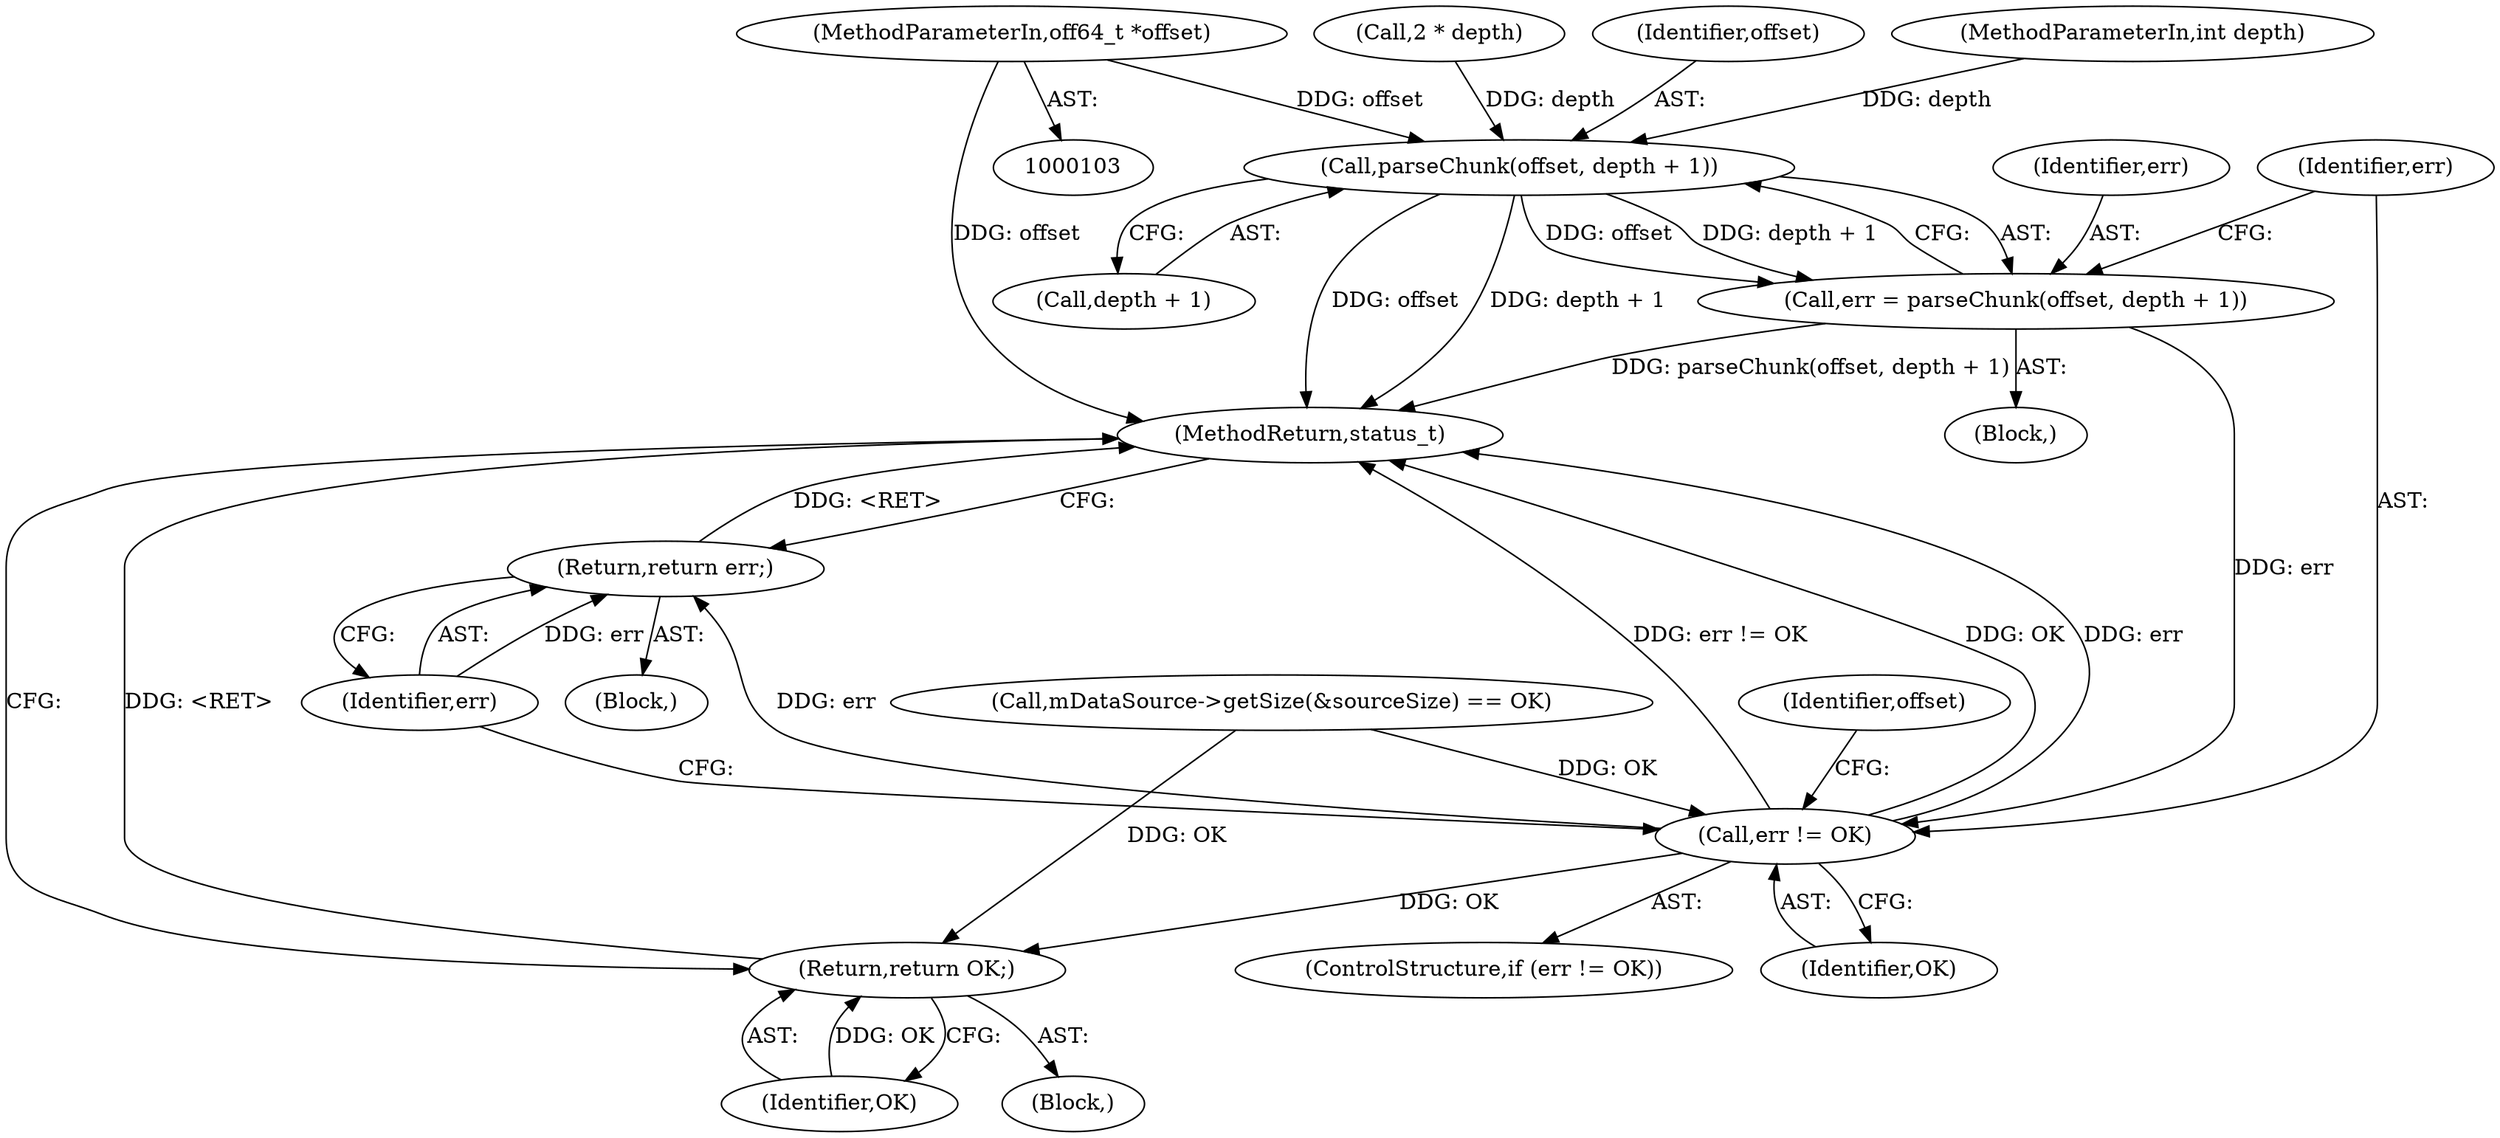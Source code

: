 digraph "0_Android_463a6f807e187828442949d1924e143cf07778c6@pointer" {
"1000104" [label="(MethodParameterIn,off64_t *offset)"];
"1000343" [label="(Call,parseChunk(offset, depth + 1))"];
"1000341" [label="(Call,err = parseChunk(offset, depth + 1))"];
"1000349" [label="(Call,err != OK)"];
"1000353" [label="(Return,return err;)"];
"1000363" [label="(Return,return OK;)"];
"1000348" [label="(ControlStructure,if (err != OK))"];
"1000339" [label="(Block,)"];
"1000343" [label="(Call,parseChunk(offset, depth + 1))"];
"1000342" [label="(Identifier,err)"];
"1000354" [label="(Identifier,err)"];
"1000337" [label="(Identifier,offset)"];
"1000191" [label="(Call,mDataSource->getSize(&sourceSize) == OK)"];
"1000105" [label="(MethodParameterIn,int depth)"];
"1000250" [label="(Call,2 * depth)"];
"1000344" [label="(Identifier,offset)"];
"1000341" [label="(Call,err = parseChunk(offset, depth + 1))"];
"1000364" [label="(Identifier,OK)"];
"1000345" [label="(Call,depth + 1)"];
"1000363" [label="(Return,return OK;)"];
"1000351" [label="(Identifier,OK)"];
"1000352" [label="(Block,)"];
"1002911" [label="(MethodReturn,status_t)"];
"1000349" [label="(Call,err != OK)"];
"1000350" [label="(Identifier,err)"];
"1000353" [label="(Return,return err;)"];
"1000322" [label="(Block,)"];
"1000104" [label="(MethodParameterIn,off64_t *offset)"];
"1000104" -> "1000103"  [label="AST: "];
"1000104" -> "1002911"  [label="DDG: offset"];
"1000104" -> "1000343"  [label="DDG: offset"];
"1000343" -> "1000341"  [label="AST: "];
"1000343" -> "1000345"  [label="CFG: "];
"1000344" -> "1000343"  [label="AST: "];
"1000345" -> "1000343"  [label="AST: "];
"1000341" -> "1000343"  [label="CFG: "];
"1000343" -> "1002911"  [label="DDG: offset"];
"1000343" -> "1002911"  [label="DDG: depth + 1"];
"1000343" -> "1000341"  [label="DDG: offset"];
"1000343" -> "1000341"  [label="DDG: depth + 1"];
"1000250" -> "1000343"  [label="DDG: depth"];
"1000105" -> "1000343"  [label="DDG: depth"];
"1000341" -> "1000339"  [label="AST: "];
"1000342" -> "1000341"  [label="AST: "];
"1000350" -> "1000341"  [label="CFG: "];
"1000341" -> "1002911"  [label="DDG: parseChunk(offset, depth + 1)"];
"1000341" -> "1000349"  [label="DDG: err"];
"1000349" -> "1000348"  [label="AST: "];
"1000349" -> "1000351"  [label="CFG: "];
"1000350" -> "1000349"  [label="AST: "];
"1000351" -> "1000349"  [label="AST: "];
"1000337" -> "1000349"  [label="CFG: "];
"1000354" -> "1000349"  [label="CFG: "];
"1000349" -> "1002911"  [label="DDG: err != OK"];
"1000349" -> "1002911"  [label="DDG: OK"];
"1000349" -> "1002911"  [label="DDG: err"];
"1000191" -> "1000349"  [label="DDG: OK"];
"1000349" -> "1000353"  [label="DDG: err"];
"1000349" -> "1000363"  [label="DDG: OK"];
"1000353" -> "1000352"  [label="AST: "];
"1000353" -> "1000354"  [label="CFG: "];
"1000354" -> "1000353"  [label="AST: "];
"1002911" -> "1000353"  [label="CFG: "];
"1000353" -> "1002911"  [label="DDG: <RET>"];
"1000354" -> "1000353"  [label="DDG: err"];
"1000363" -> "1000322"  [label="AST: "];
"1000363" -> "1000364"  [label="CFG: "];
"1000364" -> "1000363"  [label="AST: "];
"1002911" -> "1000363"  [label="CFG: "];
"1000363" -> "1002911"  [label="DDG: <RET>"];
"1000364" -> "1000363"  [label="DDG: OK"];
"1000191" -> "1000363"  [label="DDG: OK"];
}
